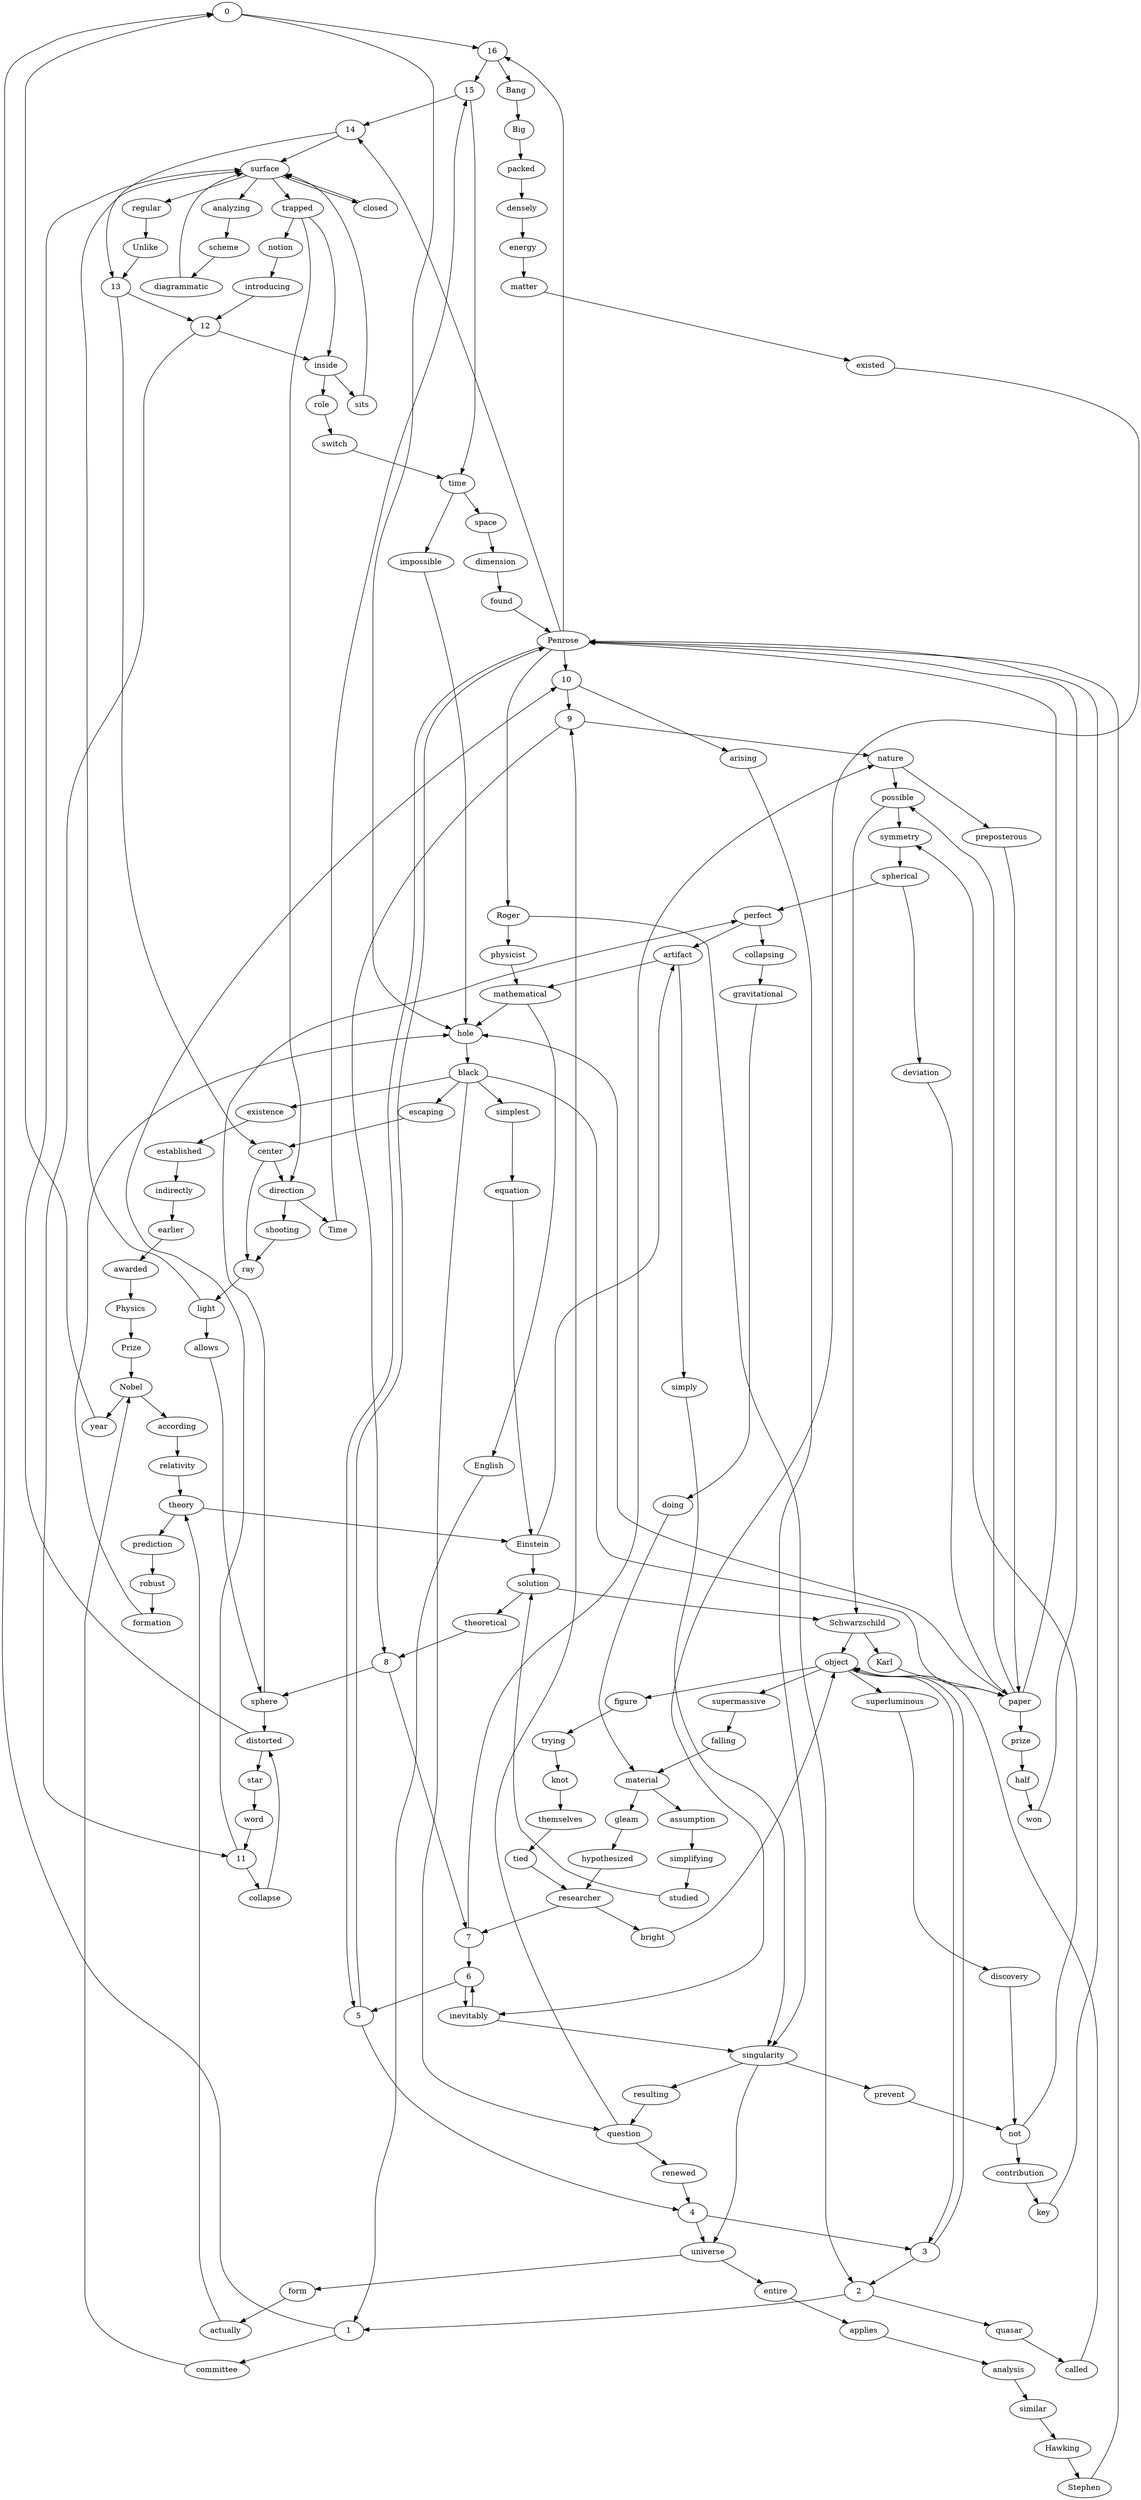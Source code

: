 strict digraph "" {
	0 -> 16;
	0 -> hole;
	16 -> 15;
	16 -> Bang;
	year -> 0;
	hole -> black;
	Nobel -> year;
	Nobel -> according;
	Prize -> Nobel;
	Physics -> Prize;
	awarded -> Physics;
	earlier -> awarded;
	indirectly -> earlier;
	established -> indirectly;
	existence -> established;
	black -> existence;
	black -> paper;
	black -> question;
	black -> simplest;
	black -> escaping;
	1 -> 0;
	1 -> committee;
	English -> 1;
	committee -> Nobel;
	mathematical -> hole;
	mathematical -> English;
	physicist -> mathematical;
	Roger -> physicist;
	Roger -> 2;
	Penrose -> 16;
	Penrose -> Roger;
	Penrose -> 5;
	Penrose -> 10;
	Penrose -> 14;
	won -> Penrose;
	half -> won;
	prize -> half;
	paper -> hole;
	paper -> Penrose;
	paper -> prize;
	paper -> possible;
	formation -> hole;
	robust -> formation;
	prediction -> robust;
	theory -> prediction;
	theory -> Einstein;
	relativity -> theory;
	according -> relativity;
	2 -> 1;
	2 -> quasar;
	quasar -> called;
	key -> Penrose;
	contribution -> key;
	not -> contribution;
	not -> symmetry;
	discovery -> not;
	superluminous -> discovery;
	object -> superluminous;
	object -> 3;
	object -> supermassive;
	object -> figure;
	called -> object;
	3 -> 2;
	3 -> object;
	bright -> object;
	researcher -> bright;
	researcher -> 7;
	hypothesized -> researcher;
	gleam -> hypothesized;
	material -> gleam;
	material -> assumption;
	falling -> material;
	supermassive -> falling;
	4 -> 3;
	4 -> universe;
	renewed -> 4;
	universe -> form;
	universe -> entire;
	question -> renewed;
	question -> 9;
	artifact -> mathematical;
	artifact -> simply;
	Einstein -> artifact;
	Einstein -> solution;
	actually -> theory;
	form -> actually;
	5 -> Penrose;
	5 -> 4;
	6 -> 5;
	6 -> inevitably;
	inevitably -> 6;
	inevitably -> singularity;
	7 -> 6;
	7 -> nature;
	nature -> possible;
	nature -> preposterous;
	tied -> researcher;
	themselves -> tied;
	knot -> themselves;
	trying -> knot;
	figure -> trying;
	Schwarzschild -> object;
	Schwarzschild -> Karl;
	solution -> Schwarzschild;
	solution -> theoretical;
	equation -> Einstein;
	simplest -> equation;
	Karl -> paper;
	possible -> Schwarzschild;
	possible -> symmetry;
	8 -> 7;
	8 -> sphere;
	theoretical -> 8;
	sphere -> perfect;
	sphere -> distorted;
	studied -> solution;
	simplifying -> studied;
	assumption -> simplifying;
	doing -> material;
	gravitational -> doing;
	collapsing -> gravitational;
	perfect -> artifact;
	perfect -> collapsing;
	9 -> nature;
	9 -> 8;
	resulting -> question;
	singularity -> universe;
	singularity -> resulting;
	singularity -> prevent;
	simply -> singularity;
	spherical -> perfect;
	spherical -> deviation;
	symmetry -> spherical;
	preposterous -> paper;
	10 -> 9;
	10 -> arising;
	arising -> singularity;
	deviation -> paper;
	prevent -> not;
	11 -> 10;
	11 -> collapse;
	word -> 11;
	collapse -> distorted;
	star -> word;
	distorted -> star;
	distorted -> surface;
	12 -> 11;
	12 -> inside;
	introducing -> 12;
	inside -> sits;
	inside -> role;
	notion -> introducing;
	trapped -> inside;
	trapped -> notion;
	trapped -> direction;
	surface -> trapped;
	surface -> analyzing;
	surface -> regular;
	surface -> closed;
	diagrammatic -> surface;
	scheme -> diagrammatic;
	analyzing -> scheme;
	sits -> surface;
	13 -> 12;
	13 -> center;
	Unlike -> 13;
	center -> ray;
	center -> direction;
	regular -> Unlike;
	light -> surface;
	light -> allows;
	ray -> light;
	shooting -> ray;
	direction -> shooting;
	direction -> Time;
	closed -> surface;
	allows -> sphere;
	14 -> surface;
	14 -> 13;
	found -> Penrose;
	dimension -> found;
	space -> dimension;
	time -> space;
	time -> impossible;
	switch -> time;
	role -> switch;
	15 -> 14;
	15 -> time;
	Time -> 15;
	escaping -> center;
	impossible -> hole;
	Bang -> Big;
	Stephen -> Penrose;
	Hawking -> Stephen;
	similar -> Hawking;
	analysis -> similar;
	applies -> analysis;
	entire -> applies;
	existed -> inevitably;
	matter -> existed;
	energy -> matter;
	densely -> energy;
	packed -> densely;
	Big -> packed;
}
